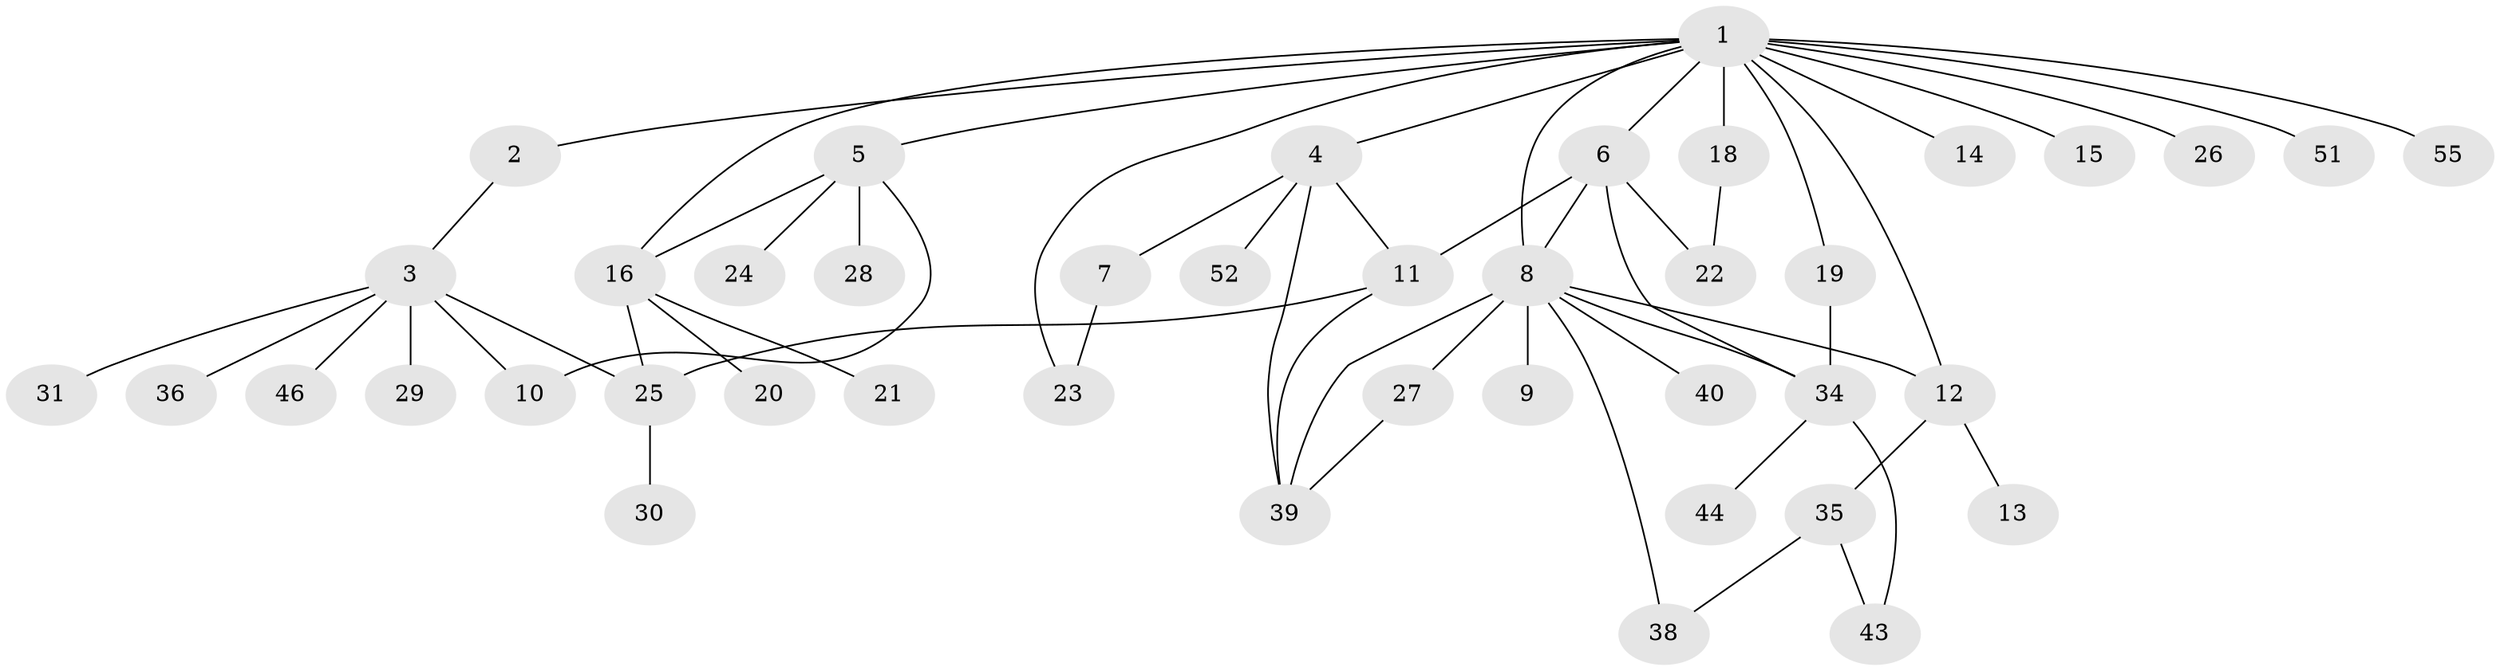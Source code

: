 // original degree distribution, {15: 0.01639344262295082, 2: 0.2459016393442623, 7: 0.01639344262295082, 5: 0.13114754098360656, 12: 0.01639344262295082, 1: 0.4918032786885246, 4: 0.04918032786885246, 3: 0.03278688524590164}
// Generated by graph-tools (version 1.1) at 2025/18/03/04/25 18:18:03]
// undirected, 42 vertices, 57 edges
graph export_dot {
graph [start="1"]
  node [color=gray90,style=filled];
  1;
  2;
  3;
  4;
  5;
  6;
  7;
  8 [super="+33+53+56+49+41"];
  9;
  10;
  11 [super="+60+17"];
  12;
  13;
  14;
  15;
  16;
  18;
  19 [super="+37+48"];
  20;
  21;
  22;
  23 [super="+54+45"];
  24;
  25 [super="+32+42"];
  26;
  27;
  28;
  29;
  30;
  31;
  34;
  35 [super="+58"];
  36;
  38;
  39 [super="+57"];
  40;
  43 [super="+61"];
  44;
  46 [super="+47"];
  51;
  52;
  55;
  1 -- 2;
  1 -- 4;
  1 -- 5;
  1 -- 6;
  1 -- 8;
  1 -- 12;
  1 -- 14;
  1 -- 15;
  1 -- 16;
  1 -- 18;
  1 -- 19;
  1 -- 23;
  1 -- 26;
  1 -- 51;
  1 -- 55;
  2 -- 3;
  3 -- 10;
  3 -- 29;
  3 -- 31;
  3 -- 36;
  3 -- 46;
  3 -- 25;
  4 -- 7;
  4 -- 39;
  4 -- 52;
  4 -- 11;
  5 -- 10;
  5 -- 16;
  5 -- 24;
  5 -- 28;
  6 -- 8;
  6 -- 11;
  6 -- 22;
  6 -- 34;
  7 -- 23;
  8 -- 9;
  8 -- 12;
  8 -- 27;
  8 -- 34;
  8 -- 40;
  8 -- 38;
  8 -- 39;
  11 -- 25;
  11 -- 39;
  12 -- 13;
  12 -- 35;
  16 -- 20;
  16 -- 21;
  16 -- 25;
  18 -- 22;
  19 -- 34;
  25 -- 30;
  27 -- 39;
  34 -- 44;
  34 -- 43;
  35 -- 38;
  35 -- 43;
}
